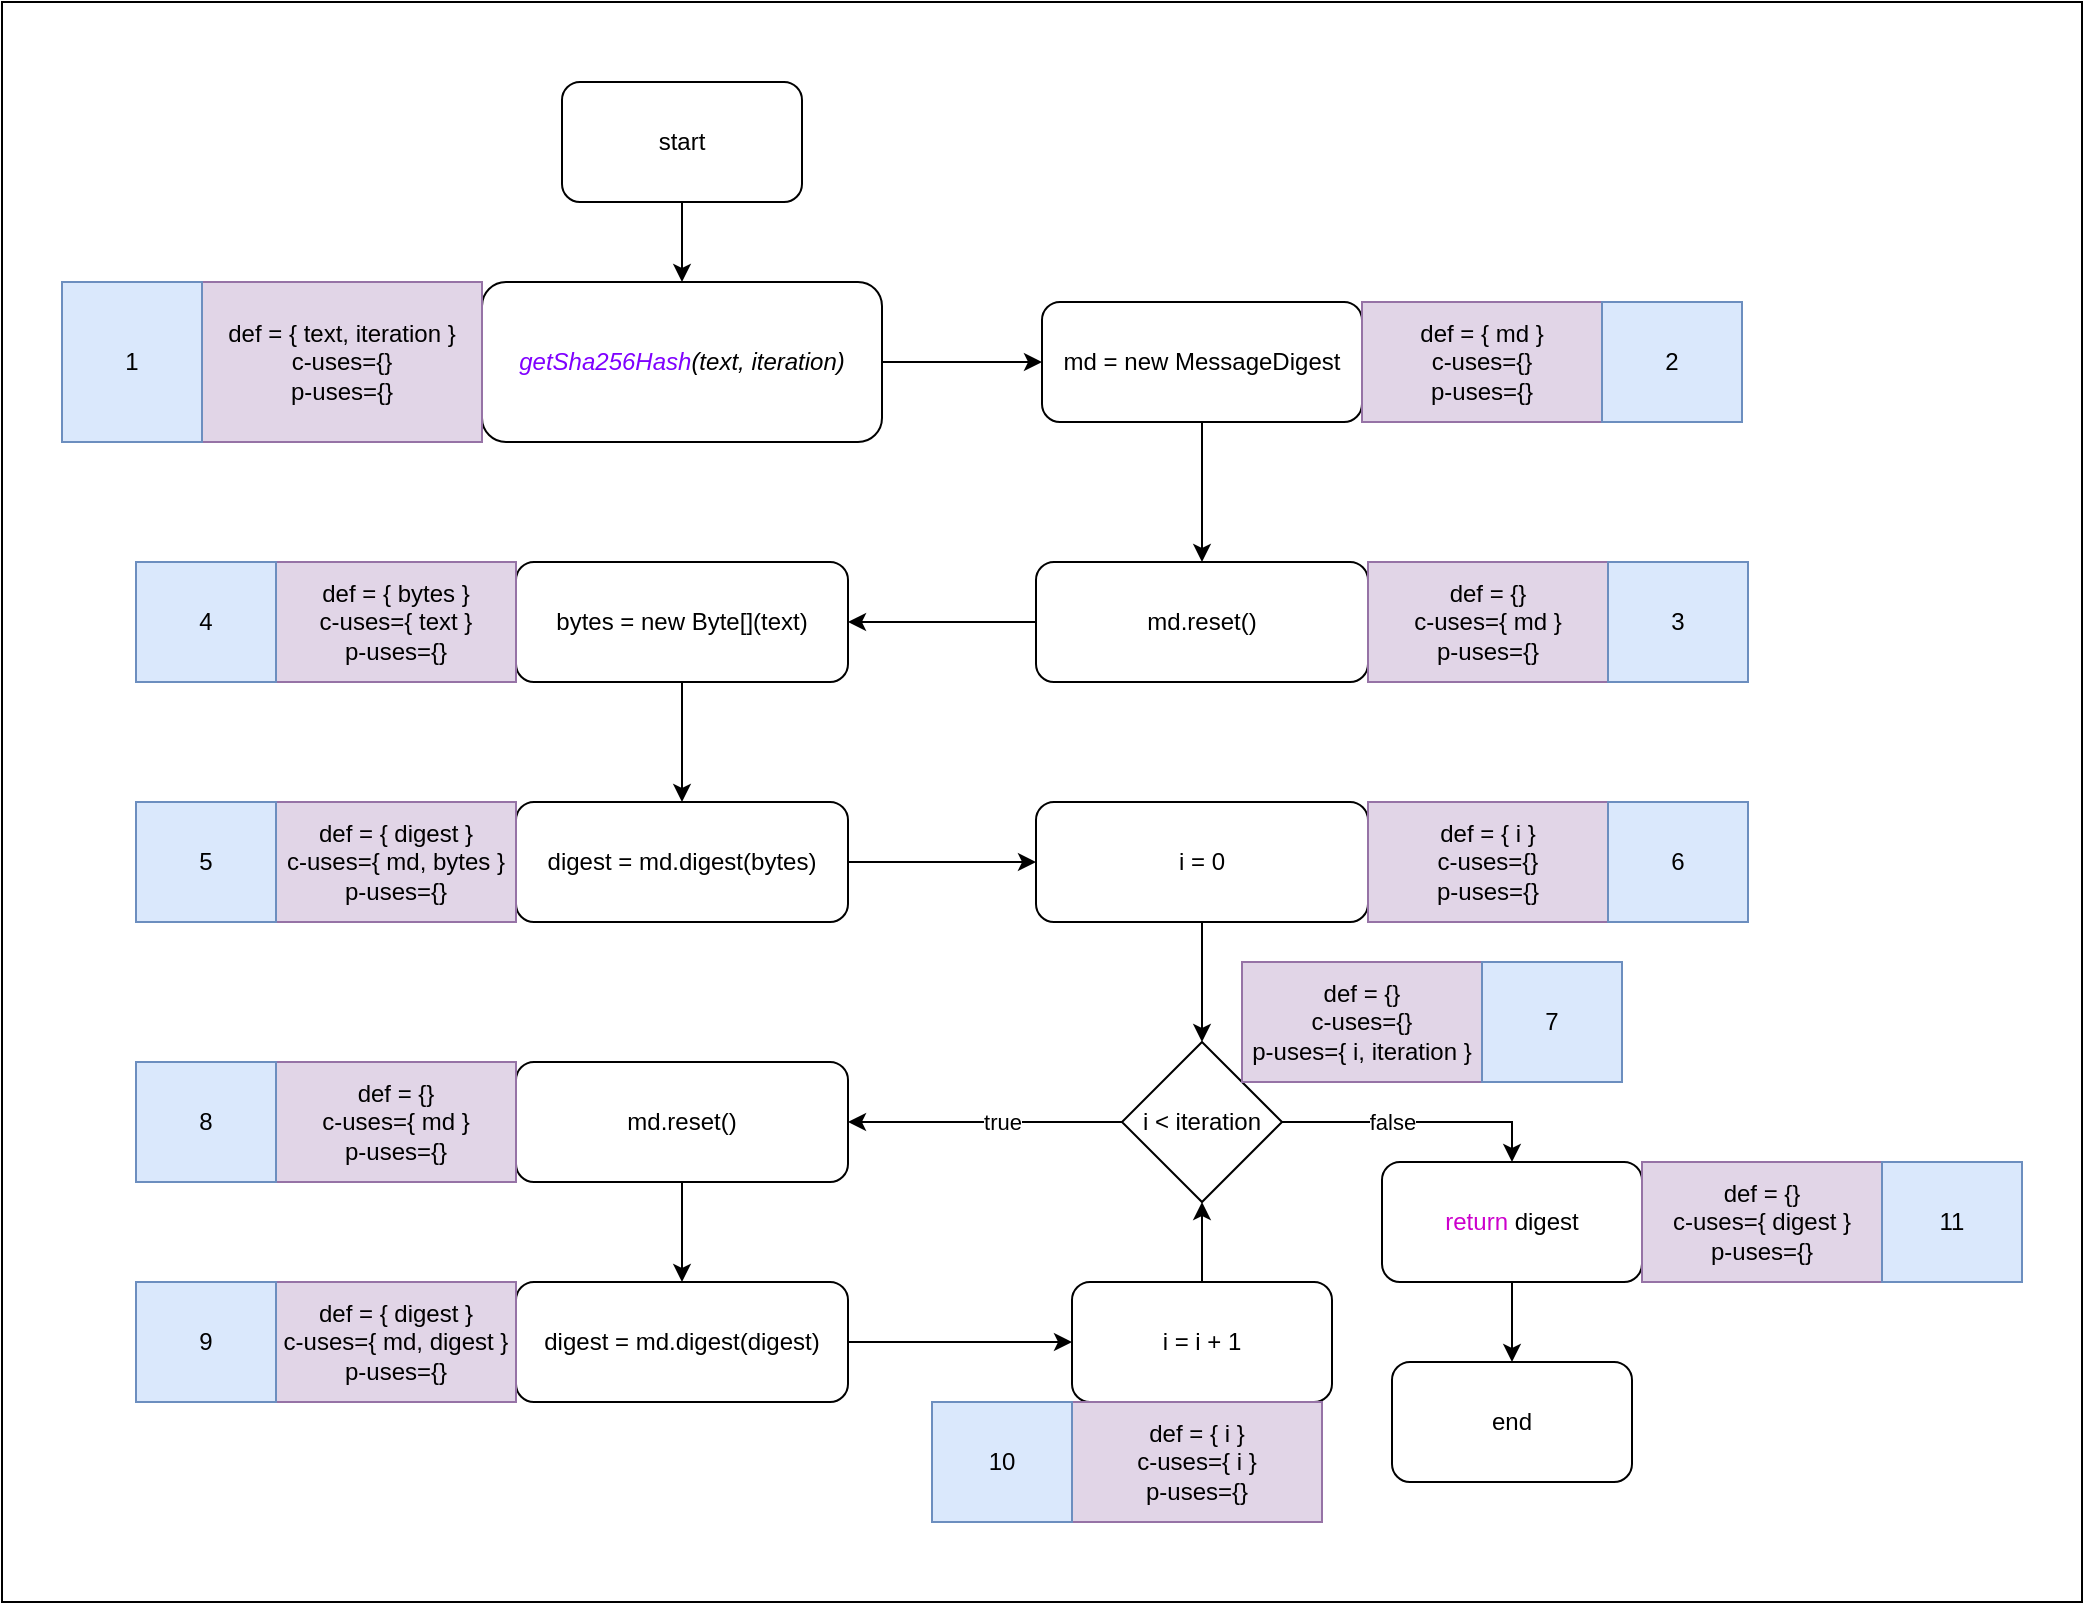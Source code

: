 <mxfile>
    <diagram id="amqrW1gJ4K7w5JCBkm9t" name="Page-1">
        <mxGraphModel dx="277" dy="219" grid="1" gridSize="10" guides="1" tooltips="1" connect="1" arrows="1" fold="1" page="1" pageScale="1" pageWidth="827" pageHeight="1169" math="0" shadow="0">
            <root>
                <mxCell id="0"/>
                <mxCell id="1" parent="0"/>
                <mxCell id="fy_4Npov4pbfCk7cSv9C-45" value="" style="rounded=0;whiteSpace=wrap;html=1;fontSize=12;fontColor=#CC00CC;" parent="1" vertex="1">
                    <mxGeometry x="40" y="40" width="1040" height="800" as="geometry"/>
                </mxCell>
                <mxCell id="fy_4Npov4pbfCk7cSv9C-11" value="" style="edgeStyle=orthogonalEdgeStyle;rounded=0;orthogonalLoop=1;jettySize=auto;html=1;fontSize=12;fontColor=#000000;exitX=1;exitY=0.5;exitDx=0;exitDy=0;" parent="1" source="fy_4Npov4pbfCk7cSv9C-5" target="fy_4Npov4pbfCk7cSv9C-8" edge="1">
                    <mxGeometry relative="1" as="geometry"/>
                </mxCell>
                <mxCell id="fy_4Npov4pbfCk7cSv9C-5" value="&lt;i&gt;&lt;font color=&quot;#7f00ff&quot;&gt;getSha256Hash&lt;/font&gt;(text, iteration)&lt;/i&gt;" style="rounded=1;whiteSpace=wrap;html=1;fontSize=12;" parent="1" vertex="1">
                    <mxGeometry x="280" y="180" width="200" height="80" as="geometry"/>
                </mxCell>
                <mxCell id="fy_4Npov4pbfCk7cSv9C-7" style="edgeStyle=orthogonalEdgeStyle;rounded=0;orthogonalLoop=1;jettySize=auto;html=1;exitX=0.5;exitY=1;exitDx=0;exitDy=0;entryX=0.5;entryY=0;entryDx=0;entryDy=0;fontSize=12;" parent="1" source="fy_4Npov4pbfCk7cSv9C-6" target="fy_4Npov4pbfCk7cSv9C-5" edge="1">
                    <mxGeometry relative="1" as="geometry"/>
                </mxCell>
                <mxCell id="fy_4Npov4pbfCk7cSv9C-6" value="start" style="rounded=1;whiteSpace=wrap;html=1;fontSize=12;" parent="1" vertex="1">
                    <mxGeometry x="320" y="80" width="120" height="60" as="geometry"/>
                </mxCell>
                <mxCell id="fy_4Npov4pbfCk7cSv9C-12" value="" style="edgeStyle=orthogonalEdgeStyle;rounded=0;orthogonalLoop=1;jettySize=auto;html=1;fontSize=12;fontColor=#000000;" parent="1" source="fy_4Npov4pbfCk7cSv9C-8" target="fy_4Npov4pbfCk7cSv9C-9" edge="1">
                    <mxGeometry relative="1" as="geometry"/>
                </mxCell>
                <mxCell id="fy_4Npov4pbfCk7cSv9C-8" value="md = new MessageDigest" style="rounded=1;whiteSpace=wrap;html=1;fontSize=12;" parent="1" vertex="1">
                    <mxGeometry x="560" y="190" width="160" height="60" as="geometry"/>
                </mxCell>
                <mxCell id="fy_4Npov4pbfCk7cSv9C-14" value="" style="edgeStyle=orthogonalEdgeStyle;rounded=0;orthogonalLoop=1;jettySize=auto;html=1;fontSize=12;fontColor=#000000;" parent="1" source="fy_4Npov4pbfCk7cSv9C-9" target="fy_4Npov4pbfCk7cSv9C-13" edge="1">
                    <mxGeometry relative="1" as="geometry"/>
                </mxCell>
                <mxCell id="fy_4Npov4pbfCk7cSv9C-9" value="md.reset()" style="rounded=1;whiteSpace=wrap;html=1;fontSize=12;" parent="1" vertex="1">
                    <mxGeometry x="557" y="320" width="166" height="60" as="geometry"/>
                </mxCell>
                <mxCell id="fy_4Npov4pbfCk7cSv9C-16" value="" style="edgeStyle=orthogonalEdgeStyle;rounded=0;orthogonalLoop=1;jettySize=auto;html=1;fontSize=12;fontColor=#000000;" parent="1" source="fy_4Npov4pbfCk7cSv9C-13" target="fy_4Npov4pbfCk7cSv9C-15" edge="1">
                    <mxGeometry relative="1" as="geometry"/>
                </mxCell>
                <mxCell id="fy_4Npov4pbfCk7cSv9C-13" value="bytes = new Byte[](text)" style="rounded=1;whiteSpace=wrap;html=1;fontSize=12;" parent="1" vertex="1">
                    <mxGeometry x="297" y="320" width="166" height="60" as="geometry"/>
                </mxCell>
                <mxCell id="fy_4Npov4pbfCk7cSv9C-18" value="" style="edgeStyle=orthogonalEdgeStyle;rounded=0;orthogonalLoop=1;jettySize=auto;html=1;fontSize=12;fontColor=#000000;" parent="1" source="fy_4Npov4pbfCk7cSv9C-15" target="fy_4Npov4pbfCk7cSv9C-17" edge="1">
                    <mxGeometry relative="1" as="geometry"/>
                </mxCell>
                <mxCell id="fy_4Npov4pbfCk7cSv9C-15" value="digest = md.digest(bytes)" style="rounded=1;whiteSpace=wrap;html=1;fontSize=12;" parent="1" vertex="1">
                    <mxGeometry x="297" y="440" width="166" height="60" as="geometry"/>
                </mxCell>
                <mxCell id="fy_4Npov4pbfCk7cSv9C-20" value="" style="edgeStyle=orthogonalEdgeStyle;rounded=0;orthogonalLoop=1;jettySize=auto;html=1;fontSize=12;fontColor=#000000;" parent="1" source="fy_4Npov4pbfCk7cSv9C-17" target="fy_4Npov4pbfCk7cSv9C-19" edge="1">
                    <mxGeometry relative="1" as="geometry"/>
                </mxCell>
                <mxCell id="fy_4Npov4pbfCk7cSv9C-17" value="i = 0" style="rounded=1;whiteSpace=wrap;html=1;fontSize=12;" parent="1" vertex="1">
                    <mxGeometry x="557" y="440" width="166" height="60" as="geometry"/>
                </mxCell>
                <mxCell id="fy_4Npov4pbfCk7cSv9C-22" style="edgeStyle=orthogonalEdgeStyle;rounded=0;orthogonalLoop=1;jettySize=auto;html=1;exitX=0;exitY=0.5;exitDx=0;exitDy=0;entryX=1;entryY=0.5;entryDx=0;entryDy=0;fontSize=12;fontColor=#000000;" parent="1" source="fy_4Npov4pbfCk7cSv9C-19" target="fy_4Npov4pbfCk7cSv9C-21" edge="1">
                    <mxGeometry relative="1" as="geometry"/>
                </mxCell>
                <mxCell id="2" value="true" style="edgeLabel;html=1;align=center;verticalAlign=middle;resizable=0;points=[];" vertex="1" connectable="0" parent="fy_4Npov4pbfCk7cSv9C-22">
                    <mxGeometry x="-0.108" relative="1" as="geometry">
                        <mxPoint x="1" as="offset"/>
                    </mxGeometry>
                </mxCell>
                <mxCell id="fy_4Npov4pbfCk7cSv9C-31" style="edgeStyle=orthogonalEdgeStyle;rounded=0;orthogonalLoop=1;jettySize=auto;html=1;exitX=1;exitY=0.5;exitDx=0;exitDy=0;entryX=0.5;entryY=0;entryDx=0;entryDy=0;fontSize=12;fontColor=#000000;" parent="1" source="fy_4Npov4pbfCk7cSv9C-19" target="fy_4Npov4pbfCk7cSv9C-30" edge="1">
                    <mxGeometry relative="1" as="geometry"/>
                </mxCell>
                <mxCell id="3" value="false" style="edgeLabel;html=1;align=center;verticalAlign=middle;resizable=0;points=[];" vertex="1" connectable="0" parent="fy_4Npov4pbfCk7cSv9C-31">
                    <mxGeometry x="-0.333" y="1" relative="1" as="geometry">
                        <mxPoint x="10" y="1" as="offset"/>
                    </mxGeometry>
                </mxCell>
                <mxCell id="fy_4Npov4pbfCk7cSv9C-19" value="i &amp;lt; iteration" style="rhombus;whiteSpace=wrap;html=1;fontSize=12;fontColor=#000000;" parent="1" vertex="1">
                    <mxGeometry x="600" y="560" width="80" height="80" as="geometry"/>
                </mxCell>
                <mxCell id="fy_4Npov4pbfCk7cSv9C-24" value="" style="edgeStyle=orthogonalEdgeStyle;rounded=0;orthogonalLoop=1;jettySize=auto;html=1;fontSize=12;fontColor=#000000;" parent="1" source="fy_4Npov4pbfCk7cSv9C-21" target="fy_4Npov4pbfCk7cSv9C-23" edge="1">
                    <mxGeometry relative="1" as="geometry"/>
                </mxCell>
                <mxCell id="fy_4Npov4pbfCk7cSv9C-21" value="md.reset()" style="rounded=1;whiteSpace=wrap;html=1;fontSize=12;" parent="1" vertex="1">
                    <mxGeometry x="297" y="570" width="166" height="60" as="geometry"/>
                </mxCell>
                <mxCell id="fy_4Npov4pbfCk7cSv9C-27" value="" style="edgeStyle=orthogonalEdgeStyle;rounded=0;orthogonalLoop=1;jettySize=auto;html=1;fontSize=12;fontColor=#000000;" parent="1" source="fy_4Npov4pbfCk7cSv9C-23" target="fy_4Npov4pbfCk7cSv9C-26" edge="1">
                    <mxGeometry relative="1" as="geometry"/>
                </mxCell>
                <mxCell id="fy_4Npov4pbfCk7cSv9C-23" value="digest = md.digest(digest)" style="rounded=1;whiteSpace=wrap;html=1;fontSize=12;" parent="1" vertex="1">
                    <mxGeometry x="297" y="680" width="166" height="60" as="geometry"/>
                </mxCell>
                <mxCell id="fy_4Npov4pbfCk7cSv9C-28" style="edgeStyle=orthogonalEdgeStyle;rounded=0;orthogonalLoop=1;jettySize=auto;html=1;exitX=0.5;exitY=0;exitDx=0;exitDy=0;entryX=0.5;entryY=1;entryDx=0;entryDy=0;fontSize=12;fontColor=#000000;" parent="1" source="fy_4Npov4pbfCk7cSv9C-26" target="fy_4Npov4pbfCk7cSv9C-19" edge="1">
                    <mxGeometry relative="1" as="geometry"/>
                </mxCell>
                <mxCell id="fy_4Npov4pbfCk7cSv9C-26" value="i = i + 1" style="rounded=1;whiteSpace=wrap;html=1;fontSize=12;" parent="1" vertex="1">
                    <mxGeometry x="575" y="680" width="130" height="60" as="geometry"/>
                </mxCell>
                <mxCell id="fy_4Npov4pbfCk7cSv9C-33" value="" style="edgeStyle=orthogonalEdgeStyle;rounded=0;orthogonalLoop=1;jettySize=auto;html=1;fontSize=12;fontColor=#000000;" parent="1" source="fy_4Npov4pbfCk7cSv9C-30" target="fy_4Npov4pbfCk7cSv9C-32" edge="1">
                    <mxGeometry relative="1" as="geometry"/>
                </mxCell>
                <mxCell id="fy_4Npov4pbfCk7cSv9C-30" value="&lt;font color=&quot;#cc00cc&quot;&gt;return&lt;/font&gt; digest" style="rounded=1;whiteSpace=wrap;html=1;fontSize=12;" parent="1" vertex="1">
                    <mxGeometry x="730" y="620" width="130" height="60" as="geometry"/>
                </mxCell>
                <mxCell id="fy_4Npov4pbfCk7cSv9C-32" value="end" style="rounded=1;whiteSpace=wrap;html=1;fontSize=12;" parent="1" vertex="1">
                    <mxGeometry x="735" y="720" width="120" height="60" as="geometry"/>
                </mxCell>
                <mxCell id="fy_4Npov4pbfCk7cSv9C-34" value="def = { text, iteration }&lt;br&gt;c-uses={}&lt;br&gt;p-uses={}" style="rounded=0;whiteSpace=wrap;html=1;fontSize=12;fillColor=#e1d5e7;strokeColor=#9673a6;" parent="1" vertex="1">
                    <mxGeometry x="140" y="180" width="140" height="80" as="geometry"/>
                </mxCell>
                <mxCell id="fy_4Npov4pbfCk7cSv9C-35" value="def = { md }&lt;br&gt;c-uses={}&lt;br&gt;p-uses={}" style="rounded=0;whiteSpace=wrap;html=1;fontSize=12;fillColor=#e1d5e7;strokeColor=#9673a6;" parent="1" vertex="1">
                    <mxGeometry x="720" y="190" width="120" height="60" as="geometry"/>
                </mxCell>
                <mxCell id="fy_4Npov4pbfCk7cSv9C-36" value="def = {}&lt;br&gt;c-uses={ md }&lt;br&gt;p-uses={}" style="rounded=0;whiteSpace=wrap;html=1;fontSize=12;fillColor=#e1d5e7;strokeColor=#9673a6;" parent="1" vertex="1">
                    <mxGeometry x="723" y="320" width="120" height="60" as="geometry"/>
                </mxCell>
                <mxCell id="fy_4Npov4pbfCk7cSv9C-37" value="def = { bytes }&lt;br&gt;c-uses={ text }&lt;br&gt;p-uses={}" style="rounded=0;whiteSpace=wrap;html=1;fontSize=12;fillColor=#e1d5e7;strokeColor=#9673a6;" parent="1" vertex="1">
                    <mxGeometry x="177" y="320" width="120" height="60" as="geometry"/>
                </mxCell>
                <mxCell id="fy_4Npov4pbfCk7cSv9C-38" value="def = { digest }&lt;br&gt;c-uses={ md, bytes }&lt;br&gt;p-uses={}" style="rounded=0;whiteSpace=wrap;html=1;fontSize=12;fillColor=#e1d5e7;strokeColor=#9673a6;" parent="1" vertex="1">
                    <mxGeometry x="177" y="440" width="120" height="60" as="geometry"/>
                </mxCell>
                <mxCell id="fy_4Npov4pbfCk7cSv9C-39" value="def = {}&lt;br&gt;c-uses={ md }&lt;br&gt;p-uses={}" style="rounded=0;whiteSpace=wrap;html=1;fontSize=12;fillColor=#e1d5e7;strokeColor=#9673a6;" parent="1" vertex="1">
                    <mxGeometry x="177" y="570" width="120" height="60" as="geometry"/>
                </mxCell>
                <mxCell id="fy_4Npov4pbfCk7cSv9C-40" value="def = { digest }&lt;br&gt;c-uses={ md, digest }&lt;br&gt;p-uses={}" style="rounded=0;whiteSpace=wrap;html=1;fontSize=12;fillColor=#e1d5e7;strokeColor=#9673a6;" parent="1" vertex="1">
                    <mxGeometry x="177" y="680" width="120" height="60" as="geometry"/>
                </mxCell>
                <mxCell id="fy_4Npov4pbfCk7cSv9C-41" value="def = { i }&lt;br&gt;c-uses={}&lt;br&gt;p-uses={}" style="rounded=0;whiteSpace=wrap;html=1;fontSize=12;fillColor=#e1d5e7;strokeColor=#9673a6;" parent="1" vertex="1">
                    <mxGeometry x="723" y="440" width="120" height="60" as="geometry"/>
                </mxCell>
                <mxCell id="fy_4Npov4pbfCk7cSv9C-42" value="def = {}&lt;br&gt;c-uses={ digest }&lt;br&gt;p-uses={}" style="rounded=0;whiteSpace=wrap;html=1;fontSize=12;fillColor=#e1d5e7;strokeColor=#9673a6;" parent="1" vertex="1">
                    <mxGeometry x="860" y="620" width="120" height="60" as="geometry"/>
                </mxCell>
                <mxCell id="fy_4Npov4pbfCk7cSv9C-43" value="def = { i }&lt;br&gt;c-uses={ i }&lt;br&gt;p-uses={}" style="rounded=0;whiteSpace=wrap;html=1;fontSize=12;fillColor=#e1d5e7;strokeColor=#9673a6;" parent="1" vertex="1">
                    <mxGeometry x="575" y="740" width="125" height="60" as="geometry"/>
                </mxCell>
                <mxCell id="fy_4Npov4pbfCk7cSv9C-44" value="def = {}&lt;br&gt;c-uses={}&lt;br&gt;p-uses={ i, iteration }" style="rounded=0;whiteSpace=wrap;html=1;fontSize=12;fillColor=#e1d5e7;strokeColor=#9673a6;" parent="1" vertex="1">
                    <mxGeometry x="660" y="520" width="120" height="60" as="geometry"/>
                </mxCell>
                <mxCell id="IoUvW_f_fXfAdCIheC9p-1" value="1" style="rounded=0;whiteSpace=wrap;html=1;fontSize=12;fillColor=#dae8fc;strokeColor=#6c8ebf;" parent="1" vertex="1">
                    <mxGeometry x="70" y="180" width="70" height="80" as="geometry"/>
                </mxCell>
                <mxCell id="IoUvW_f_fXfAdCIheC9p-2" value="2" style="rounded=0;whiteSpace=wrap;html=1;fontSize=12;fillColor=#dae8fc;strokeColor=#6c8ebf;" parent="1" vertex="1">
                    <mxGeometry x="840" y="190" width="70" height="60" as="geometry"/>
                </mxCell>
                <mxCell id="IoUvW_f_fXfAdCIheC9p-3" value="3" style="rounded=0;whiteSpace=wrap;html=1;fontSize=12;fillColor=#dae8fc;strokeColor=#6c8ebf;" parent="1" vertex="1">
                    <mxGeometry x="843" y="320" width="70" height="60" as="geometry"/>
                </mxCell>
                <mxCell id="IoUvW_f_fXfAdCIheC9p-4" value="4" style="rounded=0;whiteSpace=wrap;html=1;fontSize=12;fillColor=#dae8fc;strokeColor=#6c8ebf;" parent="1" vertex="1">
                    <mxGeometry x="107" y="320" width="70" height="60" as="geometry"/>
                </mxCell>
                <mxCell id="IoUvW_f_fXfAdCIheC9p-5" value="5" style="rounded=0;whiteSpace=wrap;html=1;fontSize=12;fillColor=#dae8fc;strokeColor=#6c8ebf;" parent="1" vertex="1">
                    <mxGeometry x="107" y="440" width="70" height="60" as="geometry"/>
                </mxCell>
                <mxCell id="IoUvW_f_fXfAdCIheC9p-6" value="8" style="rounded=0;whiteSpace=wrap;html=1;fontSize=12;fillColor=#dae8fc;strokeColor=#6c8ebf;" parent="1" vertex="1">
                    <mxGeometry x="107" y="570" width="70" height="60" as="geometry"/>
                </mxCell>
                <mxCell id="IoUvW_f_fXfAdCIheC9p-7" value="10" style="rounded=0;whiteSpace=wrap;html=1;fontSize=12;fillColor=#dae8fc;strokeColor=#6c8ebf;" parent="1" vertex="1">
                    <mxGeometry x="505" y="740" width="70" height="60" as="geometry"/>
                </mxCell>
                <mxCell id="IoUvW_f_fXfAdCIheC9p-8" value="9" style="rounded=0;whiteSpace=wrap;html=1;fontSize=12;fillColor=#dae8fc;strokeColor=#6c8ebf;" parent="1" vertex="1">
                    <mxGeometry x="107" y="680" width="70" height="60" as="geometry"/>
                </mxCell>
                <mxCell id="IoUvW_f_fXfAdCIheC9p-9" value="11" style="rounded=0;whiteSpace=wrap;html=1;fontSize=12;fillColor=#dae8fc;strokeColor=#6c8ebf;" parent="1" vertex="1">
                    <mxGeometry x="980" y="620" width="70" height="60" as="geometry"/>
                </mxCell>
                <mxCell id="IoUvW_f_fXfAdCIheC9p-10" value="6" style="rounded=0;whiteSpace=wrap;html=1;fontSize=12;fillColor=#dae8fc;strokeColor=#6c8ebf;" parent="1" vertex="1">
                    <mxGeometry x="843" y="440" width="70" height="60" as="geometry"/>
                </mxCell>
                <mxCell id="IoUvW_f_fXfAdCIheC9p-11" value="7" style="rounded=0;whiteSpace=wrap;html=1;fontSize=12;fillColor=#dae8fc;strokeColor=#6c8ebf;" parent="1" vertex="1">
                    <mxGeometry x="780" y="520" width="70" height="60" as="geometry"/>
                </mxCell>
            </root>
        </mxGraphModel>
    </diagram>
</mxfile>